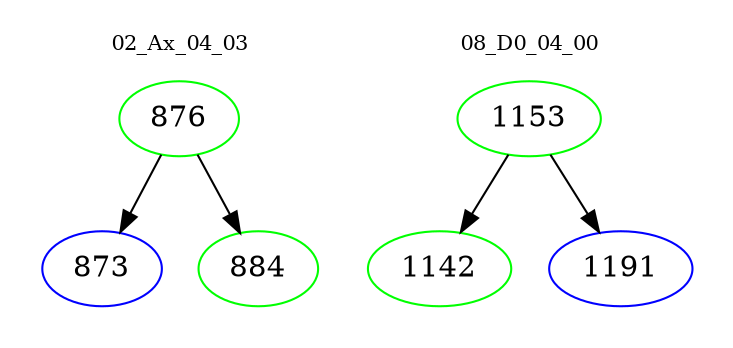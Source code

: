 digraph{
subgraph cluster_0 {
color = white
label = "02_Ax_04_03";
fontsize=10;
T0_876 [label="876", color="green"]
T0_876 -> T0_873 [color="black"]
T0_873 [label="873", color="blue"]
T0_876 -> T0_884 [color="black"]
T0_884 [label="884", color="green"]
}
subgraph cluster_1 {
color = white
label = "08_D0_04_00";
fontsize=10;
T1_1153 [label="1153", color="green"]
T1_1153 -> T1_1142 [color="black"]
T1_1142 [label="1142", color="green"]
T1_1153 -> T1_1191 [color="black"]
T1_1191 [label="1191", color="blue"]
}
}
